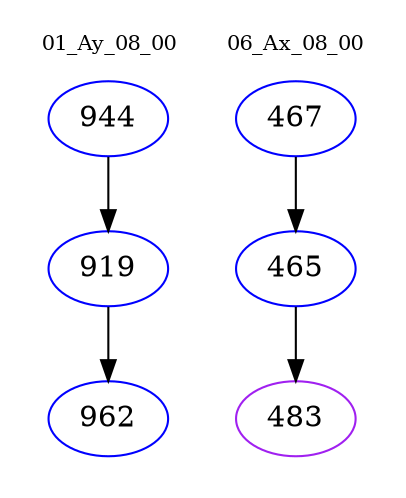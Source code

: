 digraph{
subgraph cluster_0 {
color = white
label = "01_Ay_08_00";
fontsize=10;
T0_944 [label="944", color="blue"]
T0_944 -> T0_919 [color="black"]
T0_919 [label="919", color="blue"]
T0_919 -> T0_962 [color="black"]
T0_962 [label="962", color="blue"]
}
subgraph cluster_1 {
color = white
label = "06_Ax_08_00";
fontsize=10;
T1_467 [label="467", color="blue"]
T1_467 -> T1_465 [color="black"]
T1_465 [label="465", color="blue"]
T1_465 -> T1_483 [color="black"]
T1_483 [label="483", color="purple"]
}
}
